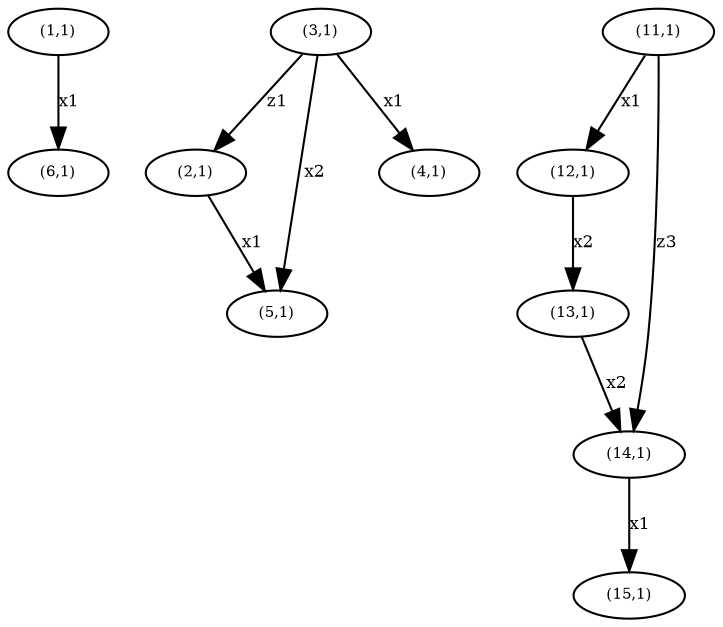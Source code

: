 digraph D1_1 {
"Hv(1,1)" [label="(1,1)",fontsize=7,width=.01,height=.01];
"Hv(1,1)" -> "Hv(6,1)" [label="x1",fontsize=8];
"Hv(2,1)" [label="(2,1)",fontsize=7,width=.01,height=.01];
"Hv(2,1)" -> "Hv(5,1)" [label="x1",fontsize=8];
"Hv(3,1)" [label="(3,1)",fontsize=7,width=.01,height=.01];
"Hv(3,1)" -> "Hv(5,1)" [label="x2",fontsize=8];
"Hv(3,1)" -> "Hv(4,1)" [label="x1",fontsize=8];
"Hv(3,1)" -> "Hv(2,1)" [label="z1",fontsize=8];
"Hv(4,1)" [label="(4,1)",fontsize=7,width=.01,height=.01];
"Hv(5,1)" [label="(5,1)",fontsize=7,width=.01,height=.01];
"Hv(6,1)" [label="(6,1)",fontsize=7,width=.01,height=.01];
"Hv(11,1)" [label="(11,1)",fontsize=7,width=.01,height=.01];
"Hv(11,1)" -> "Hv(12,1)" [label="x1",fontsize=8];
"Hv(11,1)" -> "Hv(14,1)" [label="z3",fontsize=8];
"Hv(12,1)" [label="(12,1)",fontsize=7,width=.01,height=.01];
"Hv(12,1)" -> "Hv(13,1)" [label="x2",fontsize=8];
"Hv(13,1)" [label="(13,1)",fontsize=7,width=.01,height=.01];
"Hv(13,1)" -> "Hv(14,1)" [label="x2",fontsize=8];
"Hv(14,1)" [label="(14,1)",fontsize=7,width=.01,height=.01];
"Hv(14,1)" -> "Hv(15,1)" [label="x1",fontsize=8];
"Hv(15,1)" [label="(15,1)",fontsize=7,width=.01,height=.01];}